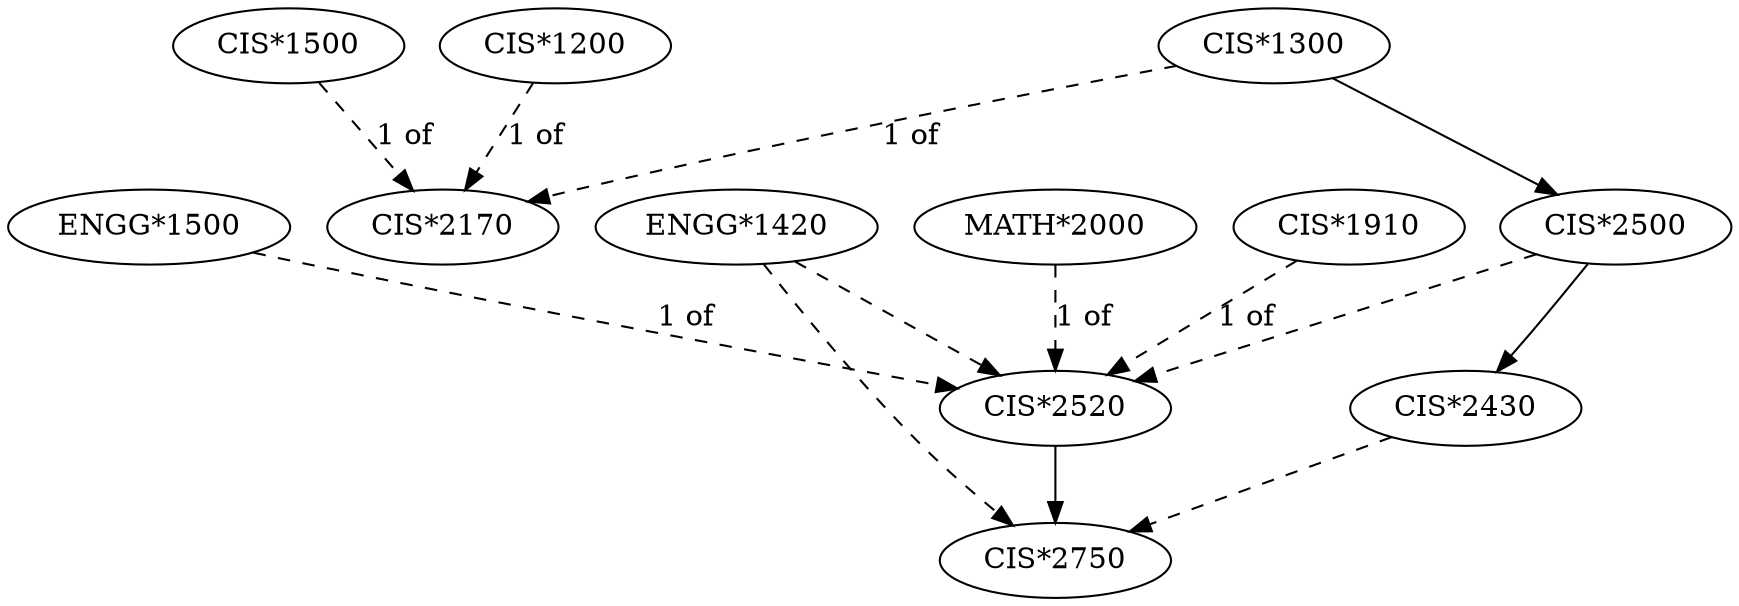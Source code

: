 digraph CourseMap {
"CIS*1300"
"CIS*1910"
"CIS*2170"
"CIS*1200" -> "CIS*2170" [style=dashed] [label="1 of"]
"CIS*1300" -> "CIS*2170" [style=dashed] [label="1 of"]
"CIS*1500" -> "CIS*2170" [style=dashed] [label="1 of"]
"CIS*2430"
"CIS*2500" -> "CIS*2430" [style=solid]
"CIS*1300" -> "CIS*2500" [style=solid]
"CIS*2520"
"CIS*2500" -> "CIS*2520" [style=dashed]
"ENGG*1420" -> "CIS*2520" [style=dashed]
"CIS*1910" -> "CIS*2520" [style=dashed] [label="1 of"]
"ENGG*1500" -> "CIS*2520" [style=dashed] [label="1 of"]
"MATH*2000" -> "CIS*2520" [style=dashed] [label="1 of"]
"CIS*2750"
"CIS*2520" -> "CIS*2750" [style=solid]
"CIS*2430" -> "CIS*2750" [style=dashed]
"ENGG*1420" -> "CIS*2750" [style=dashed]
}
